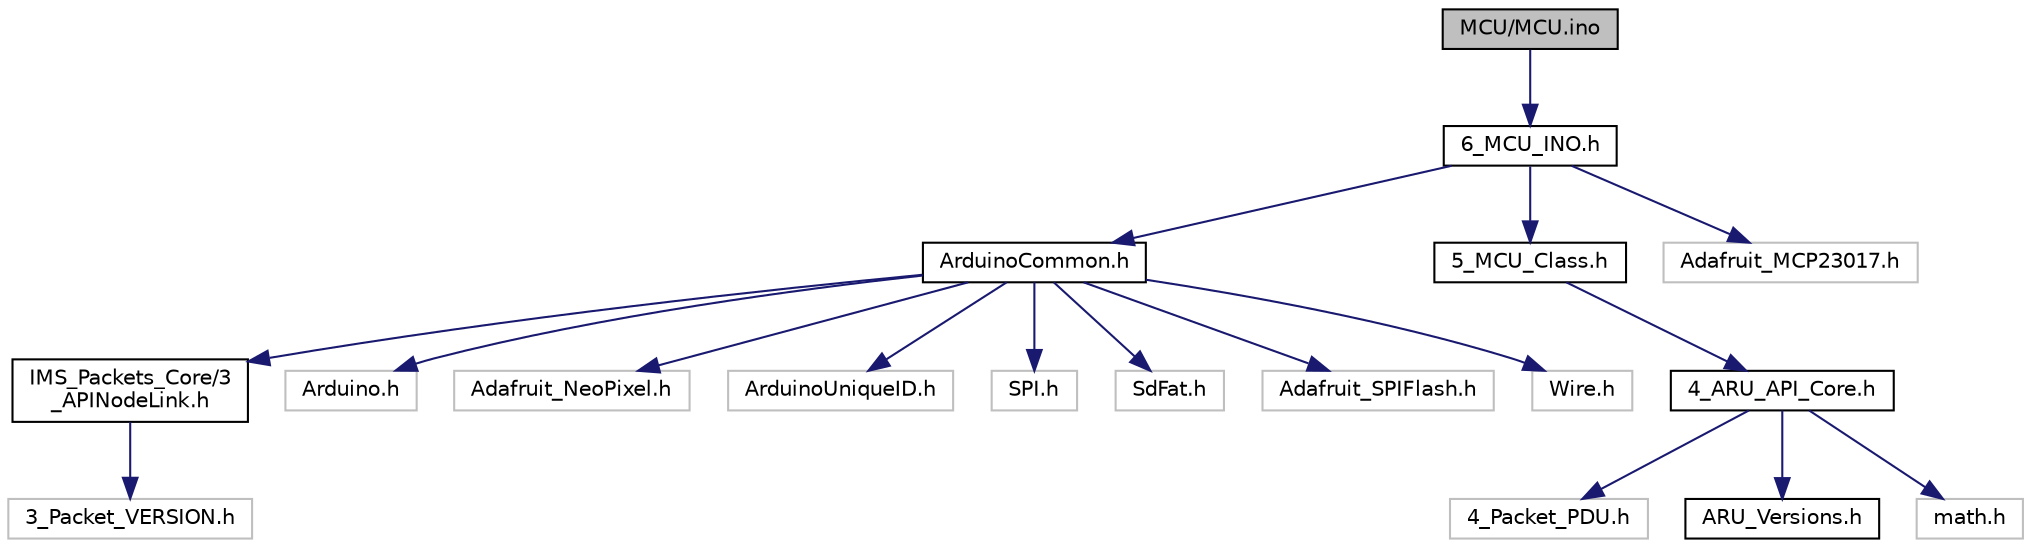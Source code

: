 digraph "MCU/MCU.ino"
{
 // LATEX_PDF_SIZE
  edge [fontname="Helvetica",fontsize="10",labelfontname="Helvetica",labelfontsize="10"];
  node [fontname="Helvetica",fontsize="10",shape=record];
  Node1 [label="MCU/MCU.ino",height=0.2,width=0.4,color="black", fillcolor="grey75", style="filled", fontcolor="black",tooltip="ARU Node Personalization for the MCU PCB Node."];
  Node1 -> Node2 [color="midnightblue",fontsize="10",style="solid",fontname="Helvetica"];
  Node2 [label="6_MCU_INO.h",height=0.2,width=0.4,color="black", fillcolor="white", style="filled",URL="$6___m_c_u___i_n_o_8h.html",tooltip="Arduino FW for MCU PCB of ARU."];
  Node2 -> Node3 [color="midnightblue",fontsize="10",style="solid",fontname="Helvetica"];
  Node3 [label="ArduinoCommon.h",height=0.2,width=0.4,color="black", fillcolor="white", style="filled",URL="$_arduino_common_8h_source.html",tooltip=" "];
  Node3 -> Node4 [color="midnightblue",fontsize="10",style="solid",fontname="Helvetica"];
  Node4 [label="IMS_Packets_Core/3\l_APINodeLink.h",height=0.2,width=0.4,color="black", fillcolor="white", style="filled",URL="$3___a_p_i_node_link_8h.html",tooltip="Extension of the Packets Core utilizing Header Packets."];
  Node4 -> Node5 [color="midnightblue",fontsize="10",style="solid",fontname="Helvetica"];
  Node5 [label="3_Packet_VERSION.h",height=0.2,width=0.4,color="grey75", fillcolor="white", style="filled",tooltip=" "];
  Node3 -> Node6 [color="midnightblue",fontsize="10",style="solid",fontname="Helvetica"];
  Node6 [label="Arduino.h",height=0.2,width=0.4,color="grey75", fillcolor="white", style="filled",tooltip=" "];
  Node3 -> Node7 [color="midnightblue",fontsize="10",style="solid",fontname="Helvetica"];
  Node7 [label="Adafruit_NeoPixel.h",height=0.2,width=0.4,color="grey75", fillcolor="white", style="filled",tooltip=" "];
  Node3 -> Node8 [color="midnightblue",fontsize="10",style="solid",fontname="Helvetica"];
  Node8 [label="ArduinoUniqueID.h",height=0.2,width=0.4,color="grey75", fillcolor="white", style="filled",tooltip=" "];
  Node3 -> Node9 [color="midnightblue",fontsize="10",style="solid",fontname="Helvetica"];
  Node9 [label="SPI.h",height=0.2,width=0.4,color="grey75", fillcolor="white", style="filled",tooltip=" "];
  Node3 -> Node10 [color="midnightblue",fontsize="10",style="solid",fontname="Helvetica"];
  Node10 [label="SdFat.h",height=0.2,width=0.4,color="grey75", fillcolor="white", style="filled",tooltip=" "];
  Node3 -> Node11 [color="midnightblue",fontsize="10",style="solid",fontname="Helvetica"];
  Node11 [label="Adafruit_SPIFlash.h",height=0.2,width=0.4,color="grey75", fillcolor="white", style="filled",tooltip=" "];
  Node3 -> Node12 [color="midnightblue",fontsize="10",style="solid",fontname="Helvetica"];
  Node12 [label="Wire.h",height=0.2,width=0.4,color="grey75", fillcolor="white", style="filled",tooltip=" "];
  Node2 -> Node13 [color="midnightblue",fontsize="10",style="solid",fontname="Helvetica"];
  Node13 [label="5_MCU_Class.h",height=0.2,width=0.4,color="black", fillcolor="white", style="filled",URL="$5___m_c_u___class_8h.html",tooltip="ARU Node Personalization for the MCU PCB Node."];
  Node13 -> Node14 [color="midnightblue",fontsize="10",style="solid",fontname="Helvetica"];
  Node14 [label="4_ARU_API_Core.h",height=0.2,width=0.4,color="black", fillcolor="white", style="filled",URL="$4___a_r_u___a_p_i___core_8h.html",tooltip="Application Base of Envistacom's Antenna Reference Unit (ARU) Firmware (FW)"];
  Node14 -> Node15 [color="midnightblue",fontsize="10",style="solid",fontname="Helvetica"];
  Node15 [label="4_Packet_PDU.h",height=0.2,width=0.4,color="grey75", fillcolor="white", style="filled",tooltip=" "];
  Node14 -> Node16 [color="midnightblue",fontsize="10",style="solid",fontname="Helvetica"];
  Node16 [label="ARU_Versions.h",height=0.2,width=0.4,color="black", fillcolor="white", style="filled",URL="$_a_r_u___versions_8h.html",tooltip=" "];
  Node14 -> Node17 [color="midnightblue",fontsize="10",style="solid",fontname="Helvetica"];
  Node17 [label="math.h",height=0.2,width=0.4,color="grey75", fillcolor="white", style="filled",tooltip=" "];
  Node2 -> Node18 [color="midnightblue",fontsize="10",style="solid",fontname="Helvetica"];
  Node18 [label="Adafruit_MCP23017.h",height=0.2,width=0.4,color="grey75", fillcolor="white", style="filled",tooltip=" "];
}
